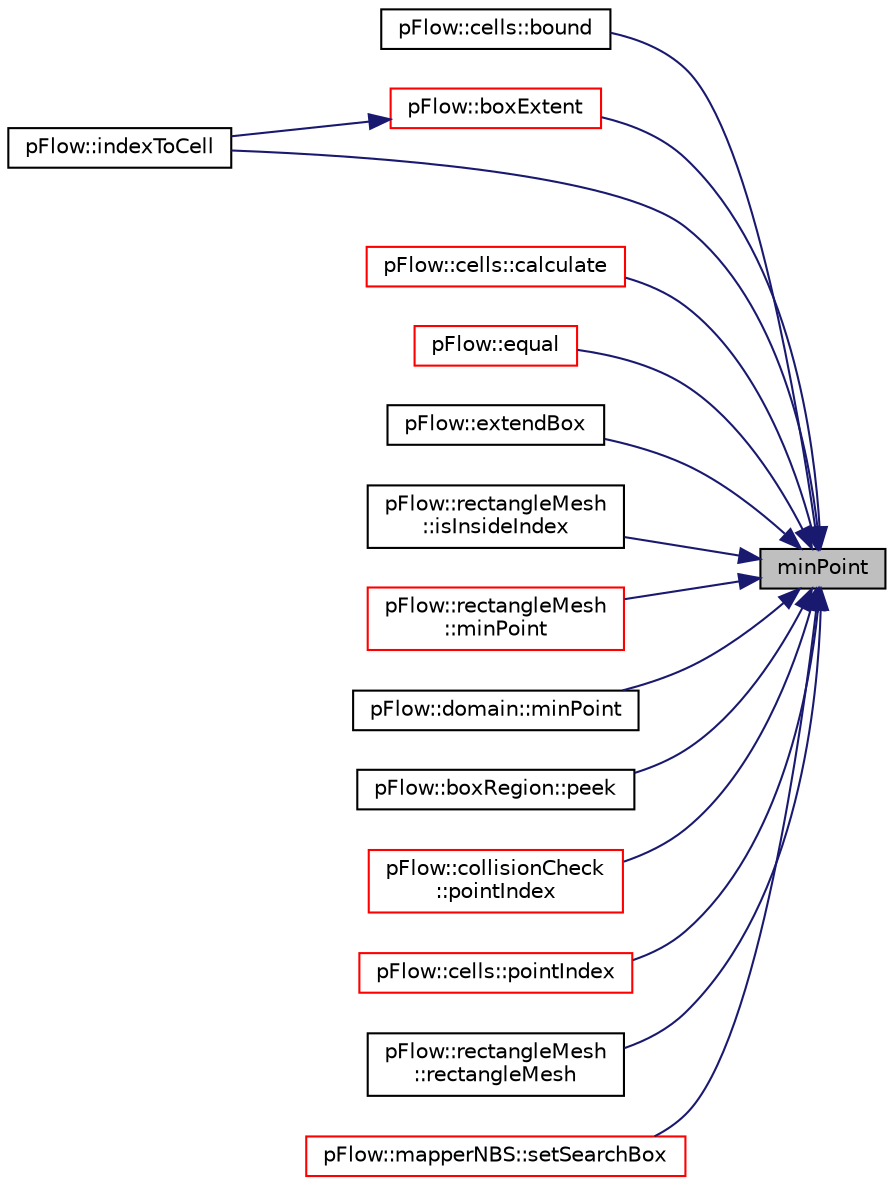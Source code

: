 digraph "minPoint"
{
 // LATEX_PDF_SIZE
  edge [fontname="Helvetica",fontsize="10",labelfontname="Helvetica",labelfontsize="10"];
  node [fontname="Helvetica",fontsize="10",shape=record];
  rankdir="RL";
  Node1 [label="minPoint",height=0.2,width=0.4,color="black", fillcolor="grey75", style="filled", fontcolor="black",tooltip=" "];
  Node1 -> Node2 [dir="back",color="midnightblue",fontsize="10",style="solid",fontname="Helvetica"];
  Node2 [label="pFlow::cells::bound",height=0.2,width=0.4,color="black", fillcolor="white", style="filled",URL="$classpFlow_1_1cells.html#ab10317c14e2180777a6d745a2427a2bc",tooltip=" "];
  Node1 -> Node3 [dir="back",color="midnightblue",fontsize="10",style="solid",fontname="Helvetica"];
  Node3 [label="pFlow::boxExtent",height=0.2,width=0.4,color="red", fillcolor="white", style="filled",URL="$namespacepFlow.html#af89e6417fc20ba48fec7c2ea002f2983",tooltip=" "];
  Node3 -> Node5 [dir="back",color="midnightblue",fontsize="10",style="solid",fontname="Helvetica"];
  Node5 [label="pFlow::indexToCell",height=0.2,width=0.4,color="black", fillcolor="white", style="filled",URL="$namespacepFlow.html#a62c02f7fe0f69a4c0978a3e62f3d38cd",tooltip=" "];
  Node1 -> Node6 [dir="back",color="midnightblue",fontsize="10",style="solid",fontname="Helvetica"];
  Node6 [label="pFlow::cells::calculate",height=0.2,width=0.4,color="red", fillcolor="white", style="filled",URL="$classpFlow_1_1cells.html#a192000f430504a4772f7bbc5895ae850",tooltip=" "];
  Node1 -> Node9 [dir="back",color="midnightblue",fontsize="10",style="solid",fontname="Helvetica"];
  Node9 [label="pFlow::equal",height=0.2,width=0.4,color="red", fillcolor="white", style="filled",URL="$namespacepFlow.html#ac51b1f978c0296b63a19e0033906c25c",tooltip=" "];
  Node1 -> Node41 [dir="back",color="midnightblue",fontsize="10",style="solid",fontname="Helvetica"];
  Node41 [label="pFlow::extendBox",height=0.2,width=0.4,color="black", fillcolor="white", style="filled",URL="$namespacepFlow.html#a38c801a54de0b53db56f3ada94853126",tooltip=" "];
  Node1 -> Node5 [dir="back",color="midnightblue",fontsize="10",style="solid",fontname="Helvetica"];
  Node1 -> Node42 [dir="back",color="midnightblue",fontsize="10",style="solid",fontname="Helvetica"];
  Node42 [label="pFlow::rectangleMesh\l::isInsideIndex",height=0.2,width=0.4,color="black", fillcolor="white", style="filled",URL="$classpFlow_1_1rectangleMesh.html#a8bf76f27534fa9865510cae8f00f9eac",tooltip=" "];
  Node1 -> Node43 [dir="back",color="midnightblue",fontsize="10",style="solid",fontname="Helvetica"];
  Node43 [label="pFlow::rectangleMesh\l::minPoint",height=0.2,width=0.4,color="red", fillcolor="white", style="filled",URL="$classpFlow_1_1rectangleMesh.html#a735365056200c680fe6c9522d6ef734b",tooltip=" "];
  Node1 -> Node45 [dir="back",color="midnightblue",fontsize="10",style="solid",fontname="Helvetica"];
  Node45 [label="pFlow::domain::minPoint",height=0.2,width=0.4,color="black", fillcolor="white", style="filled",URL="$classpFlow_1_1domain.html#a16f84a738029636151b55482c49fea36",tooltip=" "];
  Node1 -> Node46 [dir="back",color="midnightblue",fontsize="10",style="solid",fontname="Helvetica"];
  Node46 [label="pFlow::boxRegion::peek",height=0.2,width=0.4,color="black", fillcolor="white", style="filled",URL="$classpFlow_1_1boxRegion.html#a742999f822100111462c25118a0ce0fe",tooltip=" "];
  Node1 -> Node47 [dir="back",color="midnightblue",fontsize="10",style="solid",fontname="Helvetica"];
  Node47 [label="pFlow::collisionCheck\l::pointIndex",height=0.2,width=0.4,color="red", fillcolor="white", style="filled",URL="$classpFlow_1_1collisionCheck.html#a20d02c7bd0986e3afdb68ea33f560b2e",tooltip=" "];
  Node1 -> Node50 [dir="back",color="midnightblue",fontsize="10",style="solid",fontname="Helvetica"];
  Node50 [label="pFlow::cells::pointIndex",height=0.2,width=0.4,color="red", fillcolor="white", style="filled",URL="$classpFlow_1_1cells.html#adf0b227790c9250da67d8fd613784713",tooltip=" "];
  Node1 -> Node62 [dir="back",color="midnightblue",fontsize="10",style="solid",fontname="Helvetica"];
  Node62 [label="pFlow::rectangleMesh\l::rectangleMesh",height=0.2,width=0.4,color="black", fillcolor="white", style="filled",URL="$classpFlow_1_1rectangleMesh.html#a2a20dced1532b77c6af3411f1de341b7",tooltip=" "];
  Node1 -> Node63 [dir="back",color="midnightblue",fontsize="10",style="solid",fontname="Helvetica"];
  Node63 [label="pFlow::mapperNBS::setSearchBox",height=0.2,width=0.4,color="red", fillcolor="white", style="filled",URL="$classpFlow_1_1mapperNBS.html#a6cf459a5a9e4c4f275f80a91cd04487d",tooltip=" "];
}
